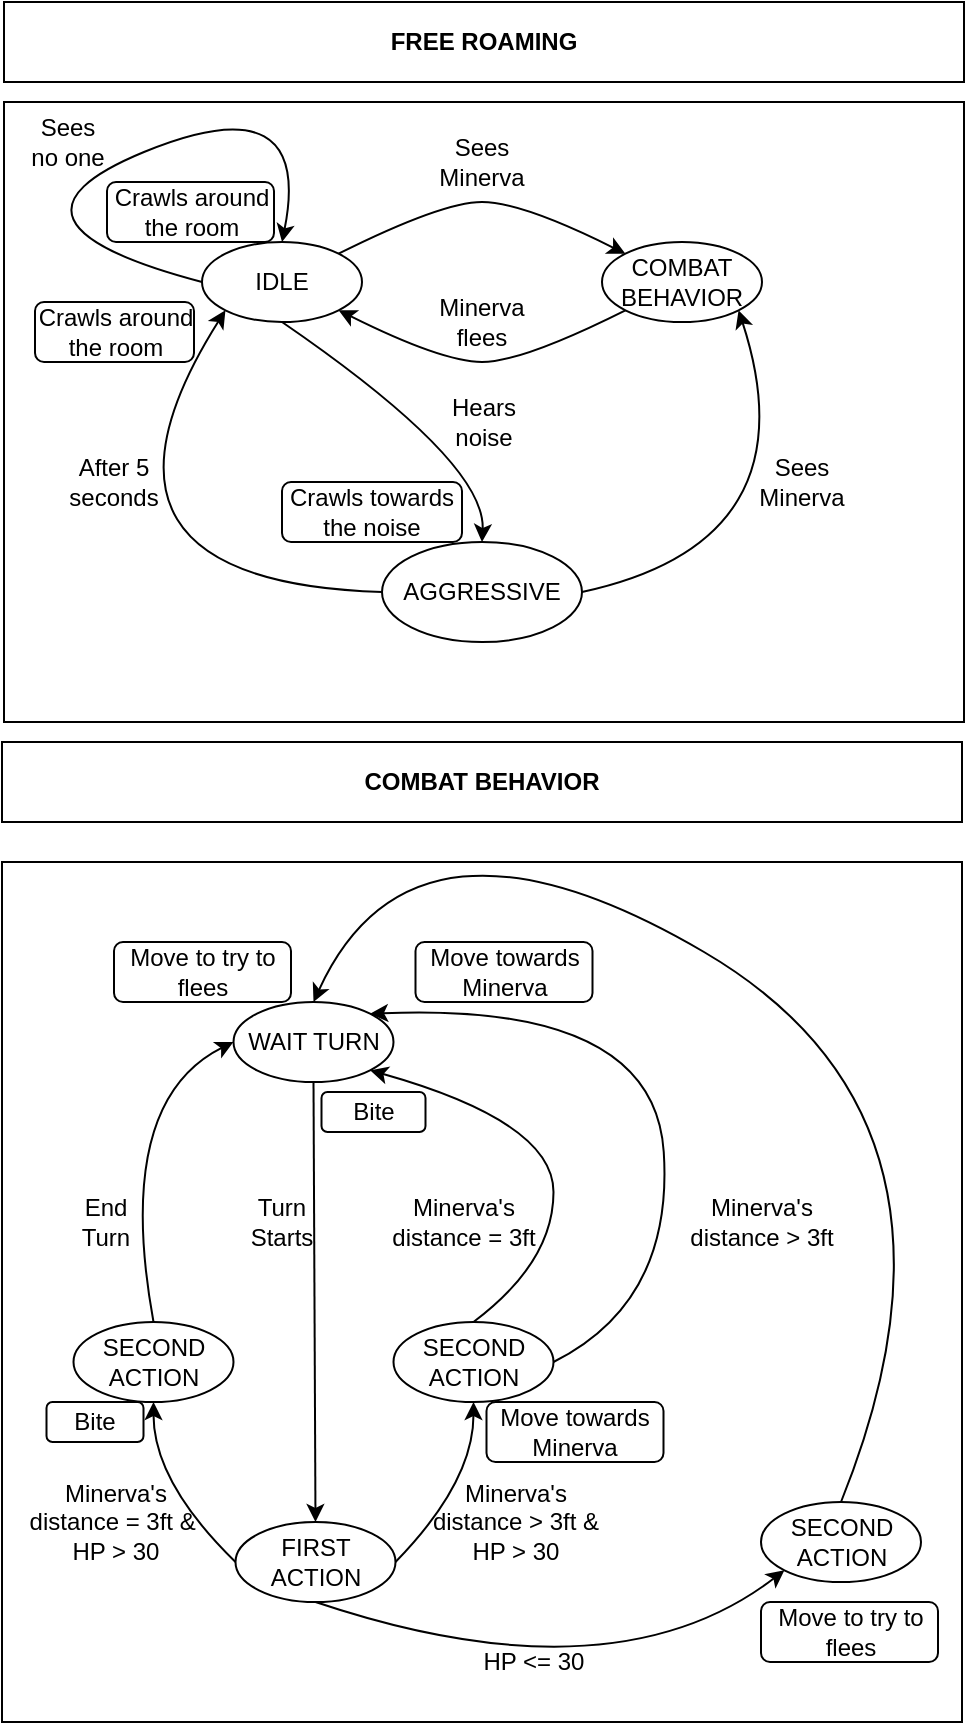 <mxfile version="13.10.4" type="device"><diagram id="8gX5AlxMuqcwr_Vli5Bi" name="Page-1"><mxGraphModel dx="1038" dy="579" grid="1" gridSize="10" guides="1" tooltips="1" connect="1" arrows="1" fold="1" page="1" pageScale="1" pageWidth="827" pageHeight="1169" math="0" shadow="0"><root><mxCell id="0"/><mxCell id="1" parent="0"/><mxCell id="YDH0O2rl7Gbi4XmpD5QN-3" value="&lt;b&gt;COMBAT BEHAVIOR&lt;/b&gt;" style="rounded=0;whiteSpace=wrap;html=1;" parent="1" vertex="1"><mxGeometry x="174" y="470" width="480" height="40" as="geometry"/></mxCell><mxCell id="6dqQPeZfZddGz6Eh8Qi5-1" value="" style="rounded=0;whiteSpace=wrap;html=1;" vertex="1" parent="1"><mxGeometry x="175" y="150" width="480" height="310" as="geometry"/></mxCell><mxCell id="6dqQPeZfZddGz6Eh8Qi5-2" value="IDLE" style="ellipse;whiteSpace=wrap;html=1;" vertex="1" parent="1"><mxGeometry x="274" y="220" width="80" height="40" as="geometry"/></mxCell><mxCell id="6dqQPeZfZddGz6Eh8Qi5-3" value="COMBAT BEHAVIOR" style="ellipse;whiteSpace=wrap;html=1;" vertex="1" parent="1"><mxGeometry x="474" y="220" width="80" height="40" as="geometry"/></mxCell><mxCell id="6dqQPeZfZddGz6Eh8Qi5-4" value="" style="curved=1;endArrow=classic;html=1;entryX=0;entryY=0;entryDx=0;entryDy=0;exitX=1;exitY=0;exitDx=0;exitDy=0;" edge="1" parent="1" source="6dqQPeZfZddGz6Eh8Qi5-2" target="6dqQPeZfZddGz6Eh8Qi5-3"><mxGeometry width="50" height="50" relative="1" as="geometry"><mxPoint x="222" y="192" as="sourcePoint"/><mxPoint x="514" y="210" as="targetPoint"/><Array as="points"><mxPoint x="394" y="200"/><mxPoint x="434" y="200"/></Array></mxGeometry></mxCell><mxCell id="6dqQPeZfZddGz6Eh8Qi5-5" value="Sees Minerva" style="text;html=1;strokeColor=none;fillColor=none;align=center;verticalAlign=middle;whiteSpace=wrap;rounded=0;" vertex="1" parent="1"><mxGeometry x="394" y="170" width="40" height="20" as="geometry"/></mxCell><mxCell id="6dqQPeZfZddGz6Eh8Qi5-6" value="&lt;b&gt;FREE ROAMING&lt;/b&gt;" style="rounded=0;whiteSpace=wrap;html=1;" vertex="1" parent="1"><mxGeometry x="175" y="100" width="480" height="40" as="geometry"/></mxCell><mxCell id="6dqQPeZfZddGz6Eh8Qi5-7" value="" style="curved=1;endArrow=classic;html=1;entryX=1;entryY=1;entryDx=0;entryDy=0;exitX=0;exitY=1;exitDx=0;exitDy=0;" edge="1" parent="1" source="6dqQPeZfZddGz6Eh8Qi5-3" target="6dqQPeZfZddGz6Eh8Qi5-2"><mxGeometry width="50" height="50" relative="1" as="geometry"><mxPoint x="464" y="320" as="sourcePoint"/><mxPoint x="514" y="270" as="targetPoint"/><Array as="points"><mxPoint x="434" y="280"/><mxPoint x="394" y="280"/></Array></mxGeometry></mxCell><mxCell id="6dqQPeZfZddGz6Eh8Qi5-8" value="Minerva flees" style="text;html=1;strokeColor=none;fillColor=none;align=center;verticalAlign=middle;whiteSpace=wrap;rounded=0;" vertex="1" parent="1"><mxGeometry x="394" y="250" width="40" height="20" as="geometry"/></mxCell><mxCell id="6dqQPeZfZddGz6Eh8Qi5-9" value="" style="curved=1;endArrow=classic;html=1;exitX=0;exitY=0.5;exitDx=0;exitDy=0;entryX=0.5;entryY=0;entryDx=0;entryDy=0;" edge="1" parent="1" source="6dqQPeZfZddGz6Eh8Qi5-2" target="6dqQPeZfZddGz6Eh8Qi5-2"><mxGeometry width="50" height="50" relative="1" as="geometry"><mxPoint x="450" y="240" as="sourcePoint"/><mxPoint x="500" y="190" as="targetPoint"/><Array as="points"><mxPoint x="160" y="210"/><mxPoint x="330" y="140"/></Array></mxGeometry></mxCell><mxCell id="6dqQPeZfZddGz6Eh8Qi5-10" value="Sees no one" style="text;html=1;strokeColor=none;fillColor=none;align=center;verticalAlign=middle;whiteSpace=wrap;rounded=0;" vertex="1" parent="1"><mxGeometry x="186.5" y="160" width="40" height="20" as="geometry"/></mxCell><mxCell id="6dqQPeZfZddGz6Eh8Qi5-11" value="Crawls around the room" style="rounded=1;whiteSpace=wrap;html=1;" vertex="1" parent="1"><mxGeometry x="226.5" y="190" width="83.5" height="30" as="geometry"/></mxCell><mxCell id="6dqQPeZfZddGz6Eh8Qi5-12" value="AGGRESSIVE" style="ellipse;whiteSpace=wrap;html=1;" vertex="1" parent="1"><mxGeometry x="364" y="370" width="100" height="50" as="geometry"/></mxCell><mxCell id="6dqQPeZfZddGz6Eh8Qi5-13" value="" style="curved=1;endArrow=classic;html=1;exitX=0.5;exitY=1;exitDx=0;exitDy=0;entryX=0.5;entryY=0;entryDx=0;entryDy=0;" edge="1" parent="1" source="6dqQPeZfZddGz6Eh8Qi5-2" target="6dqQPeZfZddGz6Eh8Qi5-12"><mxGeometry width="50" height="50" relative="1" as="geometry"><mxPoint x="410" y="370" as="sourcePoint"/><mxPoint x="460" y="320" as="targetPoint"/><Array as="points"><mxPoint x="416" y="330"/></Array></mxGeometry></mxCell><mxCell id="6dqQPeZfZddGz6Eh8Qi5-14" value="Hears noise" style="text;html=1;strokeColor=none;fillColor=none;align=center;verticalAlign=middle;whiteSpace=wrap;rounded=0;" vertex="1" parent="1"><mxGeometry x="395" y="300" width="40" height="20" as="geometry"/></mxCell><mxCell id="6dqQPeZfZddGz6Eh8Qi5-15" value="Crawls towards the noise" style="rounded=1;whiteSpace=wrap;html=1;" vertex="1" parent="1"><mxGeometry x="314" y="340" width="90" height="30" as="geometry"/></mxCell><mxCell id="6dqQPeZfZddGz6Eh8Qi5-16" value="" style="curved=1;endArrow=classic;html=1;exitX=0;exitY=0.5;exitDx=0;exitDy=0;entryX=0;entryY=1;entryDx=0;entryDy=0;" edge="1" parent="1" source="6dqQPeZfZddGz6Eh8Qi5-12" target="6dqQPeZfZddGz6Eh8Qi5-2"><mxGeometry width="50" height="50" relative="1" as="geometry"><mxPoint x="410" y="360" as="sourcePoint"/><mxPoint x="460" y="310" as="targetPoint"/><Array as="points"><mxPoint x="200" y="390"/></Array></mxGeometry></mxCell><mxCell id="6dqQPeZfZddGz6Eh8Qi5-17" value="After 5 seconds" style="text;html=1;strokeColor=none;fillColor=none;align=center;verticalAlign=middle;whiteSpace=wrap;rounded=0;" vertex="1" parent="1"><mxGeometry x="210.25" y="330" width="40" height="20" as="geometry"/></mxCell><mxCell id="6dqQPeZfZddGz6Eh8Qi5-18" value="Crawls around the room" style="rounded=1;whiteSpace=wrap;html=1;" vertex="1" parent="1"><mxGeometry x="190.5" y="250" width="79.5" height="30" as="geometry"/></mxCell><mxCell id="6dqQPeZfZddGz6Eh8Qi5-19" value="" style="curved=1;endArrow=classic;html=1;exitX=1;exitY=0.5;exitDx=0;exitDy=0;entryX=1;entryY=1;entryDx=0;entryDy=0;" edge="1" parent="1" source="6dqQPeZfZddGz6Eh8Qi5-12" target="6dqQPeZfZddGz6Eh8Qi5-3"><mxGeometry width="50" height="50" relative="1" as="geometry"><mxPoint x="410" y="360" as="sourcePoint"/><mxPoint x="460" y="310" as="targetPoint"/><Array as="points"><mxPoint x="580" y="370"/></Array></mxGeometry></mxCell><mxCell id="6dqQPeZfZddGz6Eh8Qi5-20" value="Sees Minerva" style="text;html=1;strokeColor=none;fillColor=none;align=center;verticalAlign=middle;whiteSpace=wrap;rounded=0;" vertex="1" parent="1"><mxGeometry x="554" y="330" width="40" height="20" as="geometry"/></mxCell><mxCell id="6dqQPeZfZddGz6Eh8Qi5-21" value="" style="rounded=0;whiteSpace=wrap;html=1;" vertex="1" parent="1"><mxGeometry x="174" y="530" width="480" height="430" as="geometry"/></mxCell><mxCell id="6dqQPeZfZddGz6Eh8Qi5-22" value="WAIT TURN" style="ellipse;whiteSpace=wrap;html=1;" vertex="1" parent="1"><mxGeometry x="289.75" y="600" width="80" height="40" as="geometry"/></mxCell><mxCell id="6dqQPeZfZddGz6Eh8Qi5-23" value="FIRST ACTION" style="ellipse;whiteSpace=wrap;html=1;" vertex="1" parent="1"><mxGeometry x="290.75" y="860" width="80" height="40" as="geometry"/></mxCell><mxCell id="6dqQPeZfZddGz6Eh8Qi5-24" value="Turn Starts" style="text;html=1;strokeColor=none;fillColor=none;align=center;verticalAlign=middle;whiteSpace=wrap;rounded=0;" vertex="1" parent="1"><mxGeometry x="293.75" y="700" width="40" height="20" as="geometry"/></mxCell><mxCell id="6dqQPeZfZddGz6Eh8Qi5-25" value="SECOND ACTION" style="ellipse;whiteSpace=wrap;html=1;" vertex="1" parent="1"><mxGeometry x="209.75" y="760" width="80" height="40" as="geometry"/></mxCell><mxCell id="6dqQPeZfZddGz6Eh8Qi5-26" value="SECOND ACTION" style="ellipse;whiteSpace=wrap;html=1;" vertex="1" parent="1"><mxGeometry x="369.75" y="760" width="80" height="40" as="geometry"/></mxCell><mxCell id="6dqQPeZfZddGz6Eh8Qi5-27" value="" style="endArrow=classic;html=1;entryX=0.5;entryY=0;entryDx=0;entryDy=0;exitX=0.5;exitY=1;exitDx=0;exitDy=0;" edge="1" parent="1" source="6dqQPeZfZddGz6Eh8Qi5-22" target="6dqQPeZfZddGz6Eh8Qi5-23"><mxGeometry width="50" height="50" relative="1" as="geometry"><mxPoint x="379.75" y="590" as="sourcePoint"/><mxPoint x="429.75" y="540" as="targetPoint"/></mxGeometry></mxCell><mxCell id="6dqQPeZfZddGz6Eh8Qi5-28" value="" style="curved=1;endArrow=classic;html=1;entryX=0.5;entryY=1;entryDx=0;entryDy=0;exitX=0;exitY=0.5;exitDx=0;exitDy=0;" edge="1" parent="1" source="6dqQPeZfZddGz6Eh8Qi5-23" target="6dqQPeZfZddGz6Eh8Qi5-25"><mxGeometry width="50" height="50" relative="1" as="geometry"><mxPoint x="379.75" y="590" as="sourcePoint"/><mxPoint x="429.75" y="540" as="targetPoint"/><Array as="points"><mxPoint x="249.75" y="840"/></Array></mxGeometry></mxCell><mxCell id="6dqQPeZfZddGz6Eh8Qi5-29" value="" style="curved=1;endArrow=classic;html=1;entryX=0.5;entryY=1;entryDx=0;entryDy=0;exitX=1;exitY=0.5;exitDx=0;exitDy=0;arcSize=20;" edge="1" parent="1" source="6dqQPeZfZddGz6Eh8Qi5-23" target="6dqQPeZfZddGz6Eh8Qi5-26"><mxGeometry width="50" height="50" relative="1" as="geometry"><mxPoint x="589.75" y="645" as="sourcePoint"/><mxPoint x="549.75" y="705" as="targetPoint"/><Array as="points"><mxPoint x="409.75" y="840"/></Array></mxGeometry></mxCell><mxCell id="6dqQPeZfZddGz6Eh8Qi5-30" value="Minerva's distance = 3ft &amp;amp;&amp;nbsp;&lt;br&gt;HP &amp;gt; 30" style="text;html=1;strokeColor=none;fillColor=none;align=center;verticalAlign=middle;whiteSpace=wrap;rounded=0;" vertex="1" parent="1"><mxGeometry x="186" y="850" width="90" height="20" as="geometry"/></mxCell><mxCell id="6dqQPeZfZddGz6Eh8Qi5-31" value="Bite" style="rounded=1;whiteSpace=wrap;html=1;" vertex="1" parent="1"><mxGeometry x="196.25" y="800" width="48.5" height="20" as="geometry"/></mxCell><mxCell id="6dqQPeZfZddGz6Eh8Qi5-32" value="Minerva's distance &amp;gt; 3ft &amp;amp; HP &amp;gt; 30" style="text;html=1;strokeColor=none;fillColor=none;align=center;verticalAlign=middle;whiteSpace=wrap;rounded=0;" vertex="1" parent="1"><mxGeometry x="385.75" y="850" width="90" height="20" as="geometry"/></mxCell><mxCell id="6dqQPeZfZddGz6Eh8Qi5-33" value="Move towards Minerva" style="rounded=1;whiteSpace=wrap;html=1;" vertex="1" parent="1"><mxGeometry x="416.25" y="800" width="88.5" height="30" as="geometry"/></mxCell><mxCell id="6dqQPeZfZddGz6Eh8Qi5-34" value="" style="curved=1;endArrow=classic;html=1;entryX=0;entryY=0.5;entryDx=0;entryDy=0;exitX=0.5;exitY=0;exitDx=0;exitDy=0;" edge="1" parent="1" source="6dqQPeZfZddGz6Eh8Qi5-25" target="6dqQPeZfZddGz6Eh8Qi5-22"><mxGeometry width="50" height="50" relative="1" as="geometry"><mxPoint x="79.75" y="820" as="sourcePoint"/><mxPoint x="129.75" y="770" as="targetPoint"/><Array as="points"><mxPoint x="229.75" y="650"/></Array></mxGeometry></mxCell><mxCell id="6dqQPeZfZddGz6Eh8Qi5-35" value="" style="curved=1;endArrow=classic;html=1;exitX=1;exitY=0.5;exitDx=0;exitDy=0;entryX=1;entryY=0;entryDx=0;entryDy=0;" edge="1" parent="1" source="6dqQPeZfZddGz6Eh8Qi5-26" target="6dqQPeZfZddGz6Eh8Qi5-22"><mxGeometry width="50" height="50" relative="1" as="geometry"><mxPoint x="469.75" y="805" as="sourcePoint"/><mxPoint x="519.75" y="755" as="targetPoint"/><Array as="points"><mxPoint x="509.75" y="750"/><mxPoint x="500" y="600"/></Array></mxGeometry></mxCell><mxCell id="6dqQPeZfZddGz6Eh8Qi5-36" value="End Turn" style="text;html=1;strokeColor=none;fillColor=none;align=center;verticalAlign=middle;whiteSpace=wrap;rounded=0;" vertex="1" parent="1"><mxGeometry x="205.75" y="700" width="40" height="20" as="geometry"/></mxCell><mxCell id="6dqQPeZfZddGz6Eh8Qi5-37" value="Minerva's distance &amp;gt; 3ft" style="text;html=1;strokeColor=none;fillColor=none;align=center;verticalAlign=middle;whiteSpace=wrap;rounded=0;" vertex="1" parent="1"><mxGeometry x="513.5" y="700" width="80" height="20" as="geometry"/></mxCell><mxCell id="6dqQPeZfZddGz6Eh8Qi5-38" value="" style="curved=1;endArrow=classic;html=1;exitX=0.5;exitY=0;exitDx=0;exitDy=0;entryX=1;entryY=1;entryDx=0;entryDy=0;" edge="1" parent="1" source="6dqQPeZfZddGz6Eh8Qi5-26" target="6dqQPeZfZddGz6Eh8Qi5-22"><mxGeometry width="50" height="50" relative="1" as="geometry"><mxPoint x="359.75" y="770" as="sourcePoint"/><mxPoint x="409.75" y="720" as="targetPoint"/><Array as="points"><mxPoint x="449.75" y="730"/><mxPoint x="449.75" y="660"/></Array></mxGeometry></mxCell><mxCell id="6dqQPeZfZddGz6Eh8Qi5-39" value="Minerva's distance = 3ft" style="text;html=1;strokeColor=none;fillColor=none;align=center;verticalAlign=middle;whiteSpace=wrap;rounded=0;" vertex="1" parent="1"><mxGeometry x="359.75" y="700" width="90" height="20" as="geometry"/></mxCell><mxCell id="6dqQPeZfZddGz6Eh8Qi5-40" value="Bite" style="rounded=1;whiteSpace=wrap;html=1;" vertex="1" parent="1"><mxGeometry x="333.75" y="645" width="52" height="20" as="geometry"/></mxCell><mxCell id="6dqQPeZfZddGz6Eh8Qi5-41" value="Move towards Minerva" style="rounded=1;whiteSpace=wrap;html=1;" vertex="1" parent="1"><mxGeometry x="380.75" y="570" width="88.5" height="30" as="geometry"/></mxCell><mxCell id="6dqQPeZfZddGz6Eh8Qi5-42" value="SECOND ACTION" style="ellipse;whiteSpace=wrap;html=1;" vertex="1" parent="1"><mxGeometry x="553.5" y="850" width="80" height="40" as="geometry"/></mxCell><mxCell id="6dqQPeZfZddGz6Eh8Qi5-44" value="" style="curved=1;endArrow=classic;html=1;exitX=0.5;exitY=1;exitDx=0;exitDy=0;entryX=0;entryY=1;entryDx=0;entryDy=0;" edge="1" parent="1" source="6dqQPeZfZddGz6Eh8Qi5-23" target="6dqQPeZfZddGz6Eh8Qi5-42"><mxGeometry width="50" height="50" relative="1" as="geometry"><mxPoint x="459.5" y="760" as="sourcePoint"/><mxPoint x="509.5" y="710" as="targetPoint"/><Array as="points"><mxPoint x="479.5" y="950"/></Array></mxGeometry></mxCell><mxCell id="6dqQPeZfZddGz6Eh8Qi5-45" value="HP &amp;lt;= 30" style="text;html=1;strokeColor=none;fillColor=none;align=center;verticalAlign=middle;whiteSpace=wrap;rounded=0;" vertex="1" parent="1"><mxGeometry x="409.5" y="920" width="59.75" height="20" as="geometry"/></mxCell><mxCell id="6dqQPeZfZddGz6Eh8Qi5-46" value="Move to try to flees" style="rounded=1;whiteSpace=wrap;html=1;" vertex="1" parent="1"><mxGeometry x="553.5" y="900" width="88.5" height="30" as="geometry"/></mxCell><mxCell id="6dqQPeZfZddGz6Eh8Qi5-48" value="" style="curved=1;endArrow=classic;html=1;exitX=0.5;exitY=0;exitDx=0;exitDy=0;entryX=0.5;entryY=0;entryDx=0;entryDy=0;" edge="1" parent="1" source="6dqQPeZfZddGz6Eh8Qi5-42" target="6dqQPeZfZddGz6Eh8Qi5-22"><mxGeometry width="50" height="50" relative="1" as="geometry"><mxPoint x="620" y="730" as="sourcePoint"/><mxPoint x="670" y="680" as="targetPoint"/><Array as="points"><mxPoint x="670" y="660"/><mxPoint x="380" y="490"/></Array></mxGeometry></mxCell><mxCell id="6dqQPeZfZddGz6Eh8Qi5-49" value="Move to try to flees" style="rounded=1;whiteSpace=wrap;html=1;" vertex="1" parent="1"><mxGeometry x="230" y="570" width="88.5" height="30" as="geometry"/></mxCell></root></mxGraphModel></diagram></mxfile>